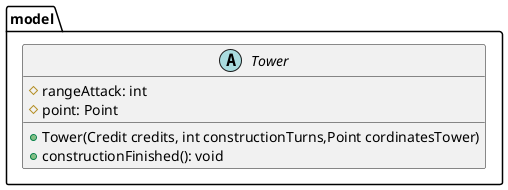 @startuml
'https://plantuml.com/class-diagram
package model {
    abstract class Tower {
        # rangeAttack: int
        # point: Point

        + Tower(Credit credits, int constructionTurns,Point cordinatesTower)
        + constructionFinished(): void
    }
}

@enduml